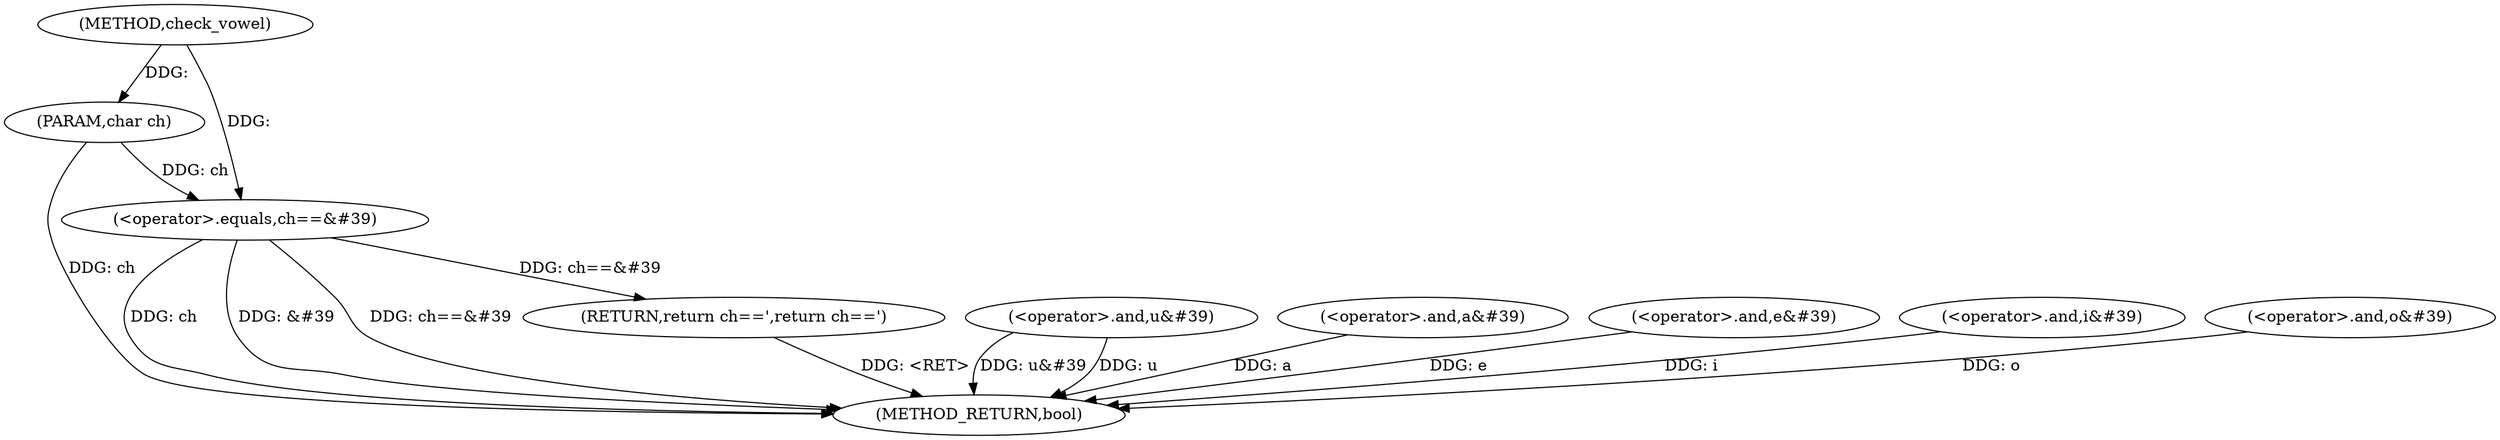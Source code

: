 digraph "check_vowel" {  
"1000664" [label = "(METHOD,check_vowel)" ]
"1000703" [label = "(METHOD_RETURN,bool)" ]
"1000665" [label = "(PARAM,char ch)" ]
"1000667" [label = "(RETURN,return ch==&#39;,return ch==&#39;)" ]
"1000700" [label = "(<operator>.and,u&#39)" ]
"1000668" [label = "(<operator>.equals,ch==&#39)" ]
"1000672" [label = "(<operator>.and,a&#39)" ]
"1000679" [label = "(<operator>.and,e&#39)" ]
"1000686" [label = "(<operator>.and,i&#39)" ]
"1000693" [label = "(<operator>.and,o&#39)" ]
  "1000667" -> "1000703"  [ label = "DDG: <RET>"] 
  "1000665" -> "1000703"  [ label = "DDG: ch"] 
  "1000668" -> "1000703"  [ label = "DDG: ch"] 
  "1000668" -> "1000703"  [ label = "DDG: &#39"] 
  "1000668" -> "1000703"  [ label = "DDG: ch==&#39"] 
  "1000700" -> "1000703"  [ label = "DDG: u&#39"] 
  "1000686" -> "1000703"  [ label = "DDG: i"] 
  "1000672" -> "1000703"  [ label = "DDG: a"] 
  "1000700" -> "1000703"  [ label = "DDG: u"] 
  "1000693" -> "1000703"  [ label = "DDG: o"] 
  "1000679" -> "1000703"  [ label = "DDG: e"] 
  "1000664" -> "1000665"  [ label = "DDG: "] 
  "1000668" -> "1000667"  [ label = "DDG: ch==&#39"] 
  "1000665" -> "1000668"  [ label = "DDG: ch"] 
  "1000664" -> "1000668"  [ label = "DDG: "] 
}
